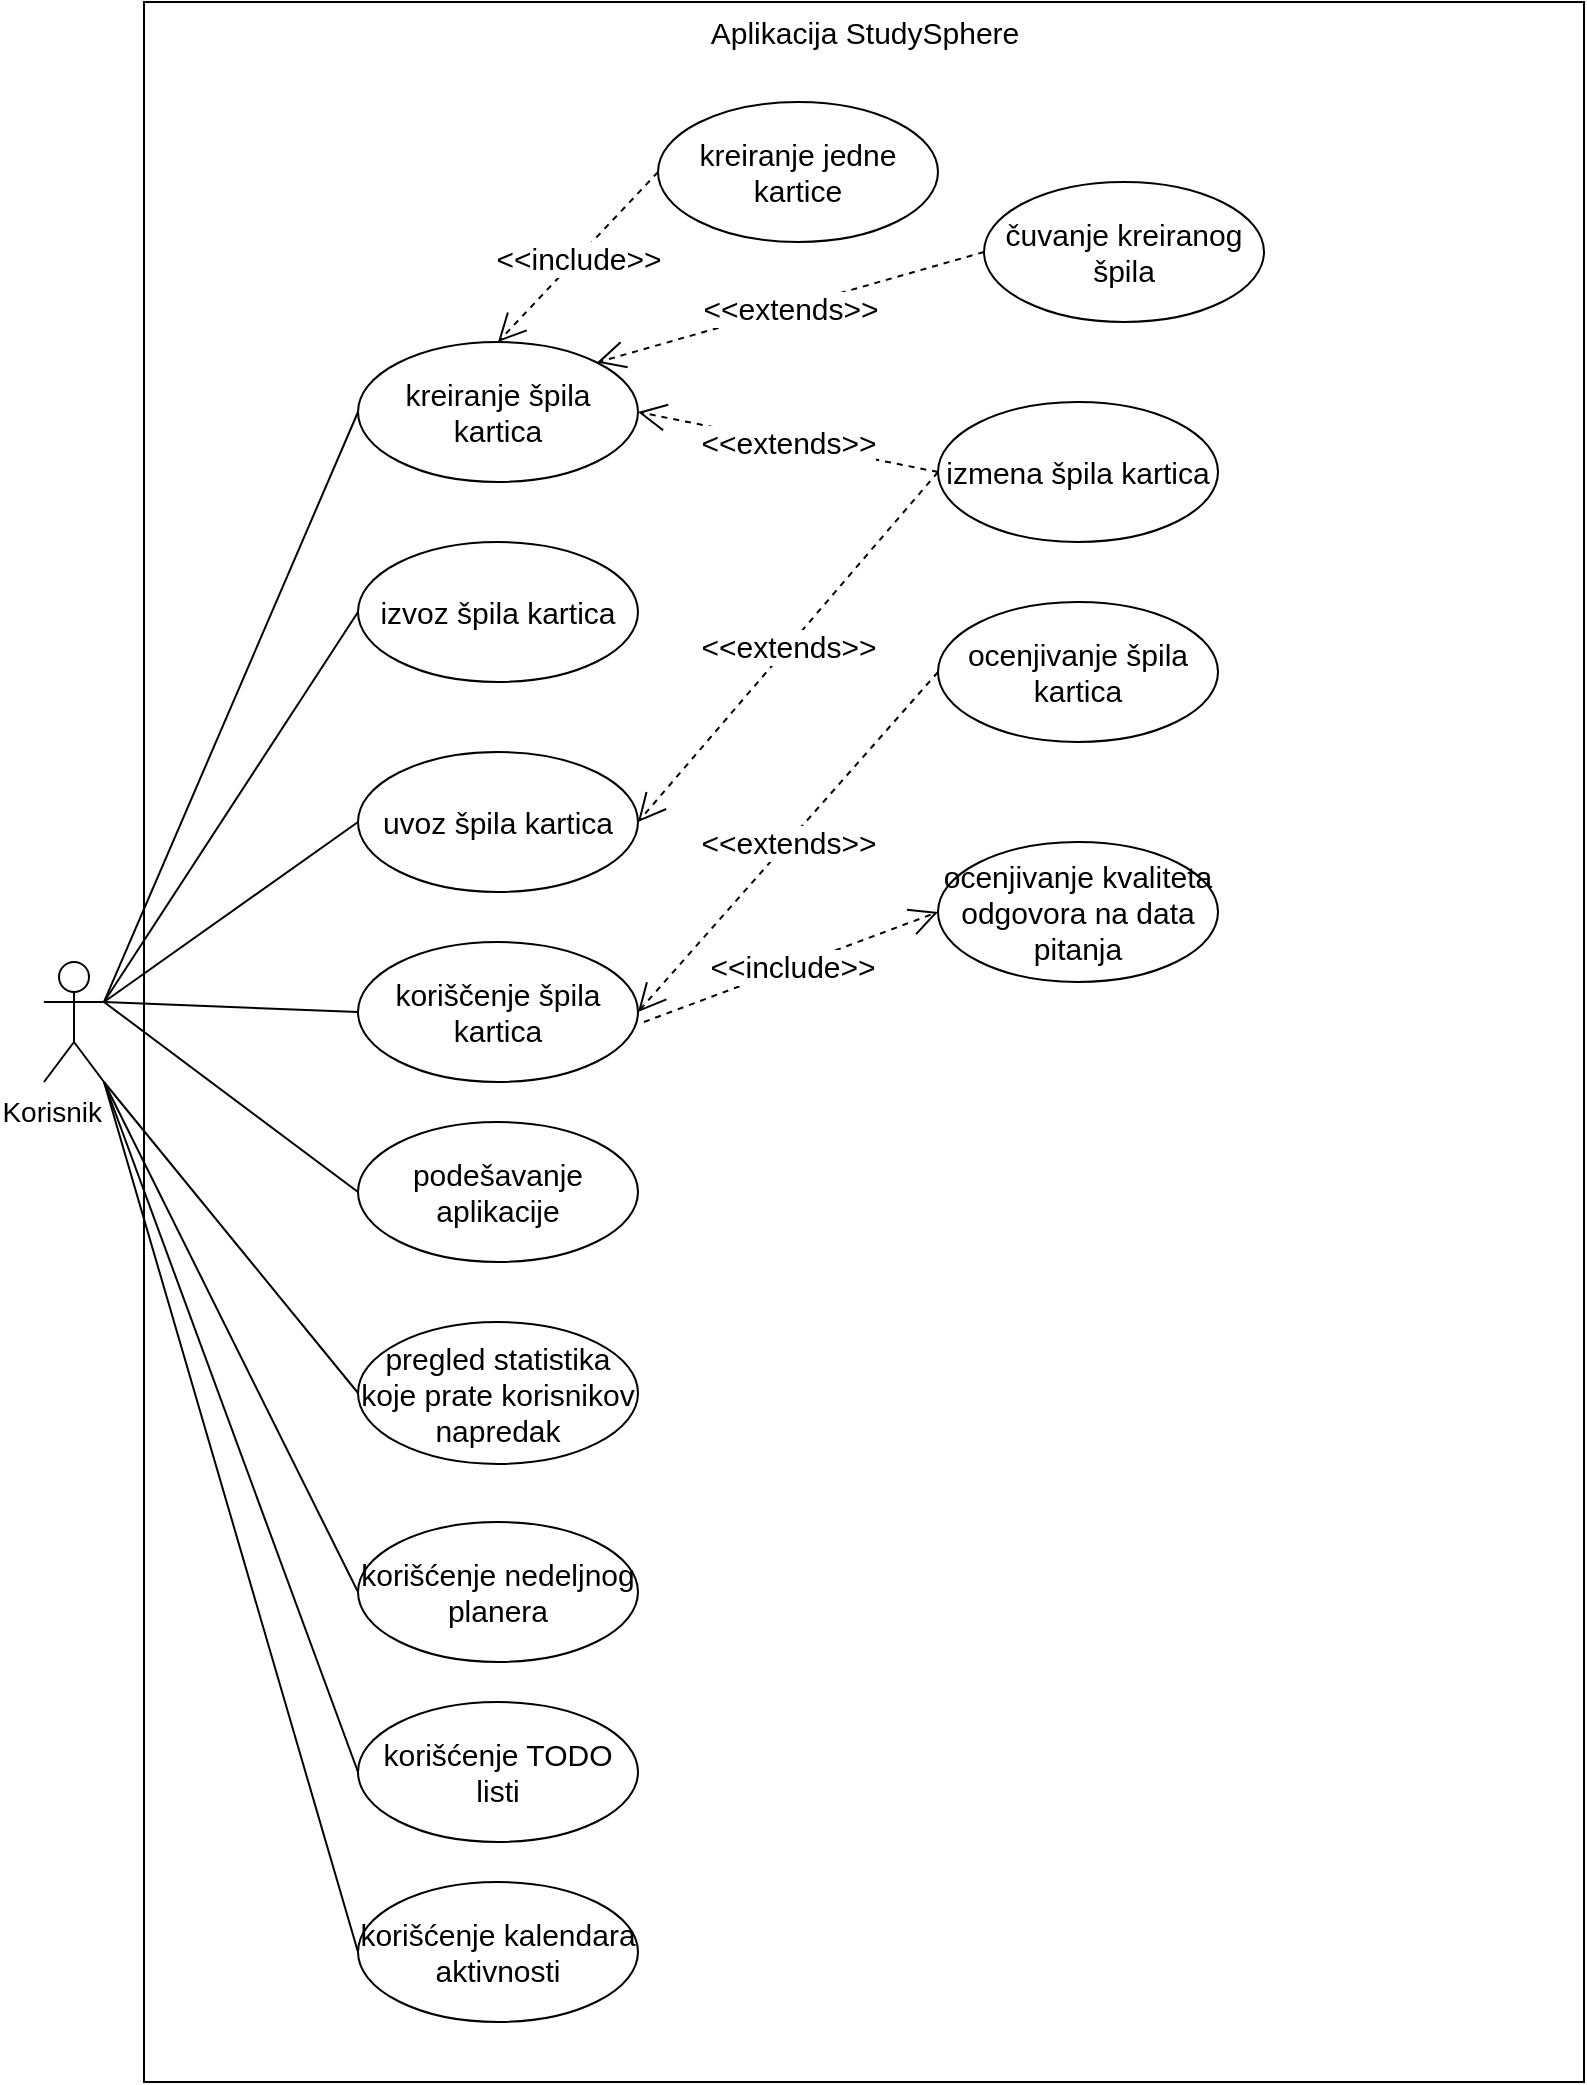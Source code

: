 <mxfile version="22.1.7" type="device">
  <diagram id="zjK6OgsOYJaDhMb_vuTh" name="Page-1">
    <mxGraphModel dx="1290" dy="530" grid="1" gridSize="10" guides="1" tooltips="1" connect="1" arrows="1" fold="1" page="1" pageScale="1" pageWidth="827" pageHeight="1169" math="0" shadow="0">
      <root>
        <mxCell id="0" />
        <mxCell id="1" parent="0" />
        <mxCell id="GpyQpe_mQj25Ungr1Uzp-6" value="Aplikacija StudySphere" style="html=1;align=center;verticalAlign=top;fontSize=15;" parent="1" vertex="1">
          <mxGeometry x="150" y="60" width="720" height="1040" as="geometry" />
        </mxCell>
        <object label="Korisnik" Korsnik="" id="GpyQpe_mQj25Ungr1Uzp-1">
          <mxCell style="shape=umlActor;verticalLabelPosition=bottom;verticalAlign=top;html=1;fontSize=14;align=right;" parent="1" vertex="1">
            <mxGeometry x="100" y="540" width="30" height="60" as="geometry" />
          </mxCell>
        </object>
        <mxCell id="GpyQpe_mQj25Ungr1Uzp-7" value="kreiranje špila kartica" style="ellipse;whiteSpace=wrap;html=1;fontSize=15;" parent="1" vertex="1">
          <mxGeometry x="257" y="230" width="140" height="70" as="geometry" />
        </mxCell>
        <mxCell id="GpyQpe_mQj25Ungr1Uzp-8" value="koriščenje špila kartica" style="ellipse;whiteSpace=wrap;html=1;fontSize=15;" parent="1" vertex="1">
          <mxGeometry x="257" y="530" width="140" height="70" as="geometry" />
        </mxCell>
        <mxCell id="GpyQpe_mQj25Ungr1Uzp-9" value="uvoz špila kartica" style="ellipse;whiteSpace=wrap;html=1;fontSize=15;" parent="1" vertex="1">
          <mxGeometry x="257" y="435" width="140" height="70" as="geometry" />
        </mxCell>
        <mxCell id="GpyQpe_mQj25Ungr1Uzp-10" value="izvoz špila kartica" style="ellipse;whiteSpace=wrap;html=1;fontSize=15;" parent="1" vertex="1">
          <mxGeometry x="257" y="330" width="140" height="70" as="geometry" />
        </mxCell>
        <mxCell id="GpyQpe_mQj25Ungr1Uzp-11" value="pregled statistika koje prate korisnikov napredak" style="ellipse;whiteSpace=wrap;html=1;fontSize=15;" parent="1" vertex="1">
          <mxGeometry x="257" y="720" width="140" height="71" as="geometry" />
        </mxCell>
        <mxCell id="GpyQpe_mQj25Ungr1Uzp-12" value="korišćenje nedeljnog planera" style="ellipse;whiteSpace=wrap;html=1;fontSize=15;" parent="1" vertex="1">
          <mxGeometry x="257" y="820" width="140" height="70" as="geometry" />
        </mxCell>
        <mxCell id="GpyQpe_mQj25Ungr1Uzp-13" value="korišćenje TODO listi" style="ellipse;whiteSpace=wrap;html=1;fontSize=15;" parent="1" vertex="1">
          <mxGeometry x="257" y="910" width="140" height="70" as="geometry" />
        </mxCell>
        <mxCell id="GpyQpe_mQj25Ungr1Uzp-14" value="korišćenje kalendara aktivnosti" style="ellipse;whiteSpace=wrap;html=1;fontSize=15;" parent="1" vertex="1">
          <mxGeometry x="257" y="1000" width="140" height="70" as="geometry" />
        </mxCell>
        <mxCell id="GpyQpe_mQj25Ungr1Uzp-15" value="izmena špila kartica" style="ellipse;whiteSpace=wrap;html=1;fontSize=15;" parent="1" vertex="1">
          <mxGeometry x="547" y="260" width="140" height="70" as="geometry" />
        </mxCell>
        <mxCell id="GpyQpe_mQj25Ungr1Uzp-16" value="ocenjivanje kvaliteta odgovora na data pitanja" style="ellipse;whiteSpace=wrap;html=1;fontSize=15;" parent="1" vertex="1">
          <mxGeometry x="547" y="480" width="140" height="70" as="geometry" />
        </mxCell>
        <mxCell id="GpyQpe_mQj25Ungr1Uzp-17" value="ocenjivanje špila kartica" style="ellipse;whiteSpace=wrap;html=1;fontSize=15;" parent="1" vertex="1">
          <mxGeometry x="547" y="360" width="140" height="70" as="geometry" />
        </mxCell>
        <mxCell id="GpyQpe_mQj25Ungr1Uzp-20" value="" style="endArrow=none;html=1;fontSize=15;exitX=1;exitY=0.333;exitDx=0;exitDy=0;exitPerimeter=0;entryX=0;entryY=0.5;entryDx=0;entryDy=0;" parent="1" source="GpyQpe_mQj25Ungr1Uzp-1" target="GpyQpe_mQj25Ungr1Uzp-7" edge="1">
          <mxGeometry width="50" height="50" relative="1" as="geometry">
            <mxPoint x="100" y="440" as="sourcePoint" />
            <mxPoint x="150" y="390" as="targetPoint" />
          </mxGeometry>
        </mxCell>
        <mxCell id="GpyQpe_mQj25Ungr1Uzp-21" value="" style="endArrow=none;html=1;fontSize=15;entryX=0;entryY=0.5;entryDx=0;entryDy=0;exitX=1;exitY=0.333;exitDx=0;exitDy=0;exitPerimeter=0;" parent="1" source="GpyQpe_mQj25Ungr1Uzp-1" target="GpyQpe_mQj25Ungr1Uzp-8" edge="1">
          <mxGeometry width="50" height="50" relative="1" as="geometry">
            <mxPoint x="130" y="700" as="sourcePoint" />
            <mxPoint x="180" y="650" as="targetPoint" />
          </mxGeometry>
        </mxCell>
        <mxCell id="GpyQpe_mQj25Ungr1Uzp-22" value="" style="endArrow=none;html=1;fontSize=15;entryX=0;entryY=0.5;entryDx=0;entryDy=0;exitX=1;exitY=0.333;exitDx=0;exitDy=0;exitPerimeter=0;" parent="1" source="GpyQpe_mQj25Ungr1Uzp-1" target="GpyQpe_mQj25Ungr1Uzp-9" edge="1">
          <mxGeometry width="50" height="50" relative="1" as="geometry">
            <mxPoint x="100" y="720" as="sourcePoint" />
            <mxPoint x="150" y="670" as="targetPoint" />
          </mxGeometry>
        </mxCell>
        <mxCell id="GpyQpe_mQj25Ungr1Uzp-23" value="" style="endArrow=none;html=1;fontSize=15;entryX=0;entryY=0.5;entryDx=0;entryDy=0;" parent="1" target="GpyQpe_mQj25Ungr1Uzp-10" edge="1">
          <mxGeometry width="50" height="50" relative="1" as="geometry">
            <mxPoint x="130" y="560" as="sourcePoint" />
            <mxPoint x="150" y="700" as="targetPoint" />
          </mxGeometry>
        </mxCell>
        <mxCell id="GpyQpe_mQj25Ungr1Uzp-24" value="" style="endArrow=none;html=1;fontSize=15;entryX=0;entryY=0.5;entryDx=0;entryDy=0;exitX=1;exitY=1;exitDx=0;exitDy=0;exitPerimeter=0;" parent="1" source="GpyQpe_mQj25Ungr1Uzp-1" target="GpyQpe_mQj25Ungr1Uzp-11" edge="1">
          <mxGeometry width="50" height="50" relative="1" as="geometry">
            <mxPoint x="110" y="780" as="sourcePoint" />
            <mxPoint x="160" y="730" as="targetPoint" />
          </mxGeometry>
        </mxCell>
        <mxCell id="GpyQpe_mQj25Ungr1Uzp-25" value="" style="endArrow=none;html=1;fontSize=15;entryX=0;entryY=0.5;entryDx=0;entryDy=0;" parent="1" target="GpyQpe_mQj25Ungr1Uzp-12" edge="1">
          <mxGeometry width="50" height="50" relative="1" as="geometry">
            <mxPoint x="130" y="600" as="sourcePoint" />
            <mxPoint x="130" y="730" as="targetPoint" />
          </mxGeometry>
        </mxCell>
        <mxCell id="GpyQpe_mQj25Ungr1Uzp-26" value="" style="endArrow=none;html=1;fontSize=15;entryX=0;entryY=0.5;entryDx=0;entryDy=0;exitX=1;exitY=1;exitDx=0;exitDy=0;exitPerimeter=0;" parent="1" source="GpyQpe_mQj25Ungr1Uzp-1" target="GpyQpe_mQj25Ungr1Uzp-13" edge="1">
          <mxGeometry width="50" height="50" relative="1" as="geometry">
            <mxPoint x="110" y="780" as="sourcePoint" />
            <mxPoint x="160" y="730" as="targetPoint" />
          </mxGeometry>
        </mxCell>
        <mxCell id="GpyQpe_mQj25Ungr1Uzp-27" value="" style="endArrow=none;html=1;fontSize=15;entryX=0;entryY=0.5;entryDx=0;entryDy=0;" parent="1" target="GpyQpe_mQj25Ungr1Uzp-14" edge="1">
          <mxGeometry width="50" height="50" relative="1" as="geometry">
            <mxPoint x="130" y="600" as="sourcePoint" />
            <mxPoint x="170" y="760" as="targetPoint" />
          </mxGeometry>
        </mxCell>
        <mxCell id="GpyQpe_mQj25Ungr1Uzp-29" value="&amp;lt;&amp;lt;extends&amp;gt;&amp;gt;" style="endArrow=open;endSize=12;dashed=1;html=1;fontSize=15;entryX=1;entryY=0.5;entryDx=0;entryDy=0;exitX=0;exitY=0.5;exitDx=0;exitDy=0;" parent="1" source="GpyQpe_mQj25Ungr1Uzp-17" target="GpyQpe_mQj25Ungr1Uzp-8" edge="1">
          <mxGeometry width="160" relative="1" as="geometry">
            <mxPoint x="447" y="570" as="sourcePoint" />
            <mxPoint x="607" y="570" as="targetPoint" />
          </mxGeometry>
        </mxCell>
        <mxCell id="GpyQpe_mQj25Ungr1Uzp-30" value="&amp;lt;&amp;lt;extends&amp;gt;&amp;gt;" style="endArrow=open;endSize=12;dashed=1;html=1;fontSize=15;entryX=1;entryY=0.5;entryDx=0;entryDy=0;exitX=0;exitY=0.5;exitDx=0;exitDy=0;" parent="1" source="GpyQpe_mQj25Ungr1Uzp-15" target="GpyQpe_mQj25Ungr1Uzp-7" edge="1">
          <mxGeometry width="160" relative="1" as="geometry">
            <mxPoint x="477" y="320" as="sourcePoint" />
            <mxPoint x="377" y="180" as="targetPoint" />
          </mxGeometry>
        </mxCell>
        <mxCell id="GpyQpe_mQj25Ungr1Uzp-32" value="kreiranje jedne kartice" style="ellipse;whiteSpace=wrap;html=1;fontSize=15;" parent="1" vertex="1">
          <mxGeometry x="407" y="110" width="140" height="70" as="geometry" />
        </mxCell>
        <mxCell id="GpyQpe_mQj25Ungr1Uzp-34" value="čuvanje kreiranog špila" style="ellipse;whiteSpace=wrap;html=1;fontSize=15;" parent="1" vertex="1">
          <mxGeometry x="570" y="150" width="140" height="70" as="geometry" />
        </mxCell>
        <mxCell id="GpyQpe_mQj25Ungr1Uzp-40" value="&amp;lt;&amp;lt;extends&amp;gt;&amp;gt;" style="endArrow=open;endSize=12;dashed=1;html=1;fontSize=15;entryX=1;entryY=0.5;entryDx=0;entryDy=0;exitX=0;exitY=0.5;exitDx=0;exitDy=0;" parent="1" source="GpyQpe_mQj25Ungr1Uzp-15" target="GpyQpe_mQj25Ungr1Uzp-9" edge="1">
          <mxGeometry width="160" relative="1" as="geometry">
            <mxPoint x="557" y="305" as="sourcePoint" />
            <mxPoint x="407" y="275" as="targetPoint" />
          </mxGeometry>
        </mxCell>
        <mxCell id="GpyQpe_mQj25Ungr1Uzp-41" value="&amp;lt;&amp;lt;include&amp;gt;&amp;gt;" style="endArrow=open;endSize=12;dashed=1;html=1;fontSize=15;entryX=0;entryY=0.5;entryDx=0;entryDy=0;" parent="1" target="GpyQpe_mQj25Ungr1Uzp-16" edge="1">
          <mxGeometry width="160" relative="1" as="geometry">
            <mxPoint x="400" y="570" as="sourcePoint" />
            <mxPoint x="417" y="285" as="targetPoint" />
          </mxGeometry>
        </mxCell>
        <mxCell id="5DbdMqT_OgdcS5fOnxSo-1" value="&lt;font style=&quot;font-size: 15px;&quot;&gt;podešavanje aplikacije&lt;/font&gt;" style="ellipse;whiteSpace=wrap;html=1;" parent="1" vertex="1">
          <mxGeometry x="257" y="620" width="140" height="70" as="geometry" />
        </mxCell>
        <mxCell id="5DbdMqT_OgdcS5fOnxSo-2" value="" style="endArrow=none;html=1;rounded=0;exitX=1;exitY=0.333;exitDx=0;exitDy=0;exitPerimeter=0;entryX=0;entryY=0.5;entryDx=0;entryDy=0;" parent="1" source="GpyQpe_mQj25Ungr1Uzp-1" target="5DbdMqT_OgdcS5fOnxSo-1" edge="1">
          <mxGeometry width="50" height="50" relative="1" as="geometry">
            <mxPoint x="400" y="620" as="sourcePoint" />
            <mxPoint x="450" y="570" as="targetPoint" />
          </mxGeometry>
        </mxCell>
        <mxCell id="qYpzXCcv1cgltR6AatZ6-2" value="&amp;lt;&amp;lt;extends&amp;gt;&amp;gt;" style="endArrow=open;endSize=12;dashed=1;html=1;fontSize=15;entryX=1;entryY=0;entryDx=0;entryDy=0;exitX=0;exitY=0.5;exitDx=0;exitDy=0;" edge="1" parent="1" source="GpyQpe_mQj25Ungr1Uzp-34" target="GpyQpe_mQj25Ungr1Uzp-7">
          <mxGeometry width="160" relative="1" as="geometry">
            <mxPoint x="557" y="305" as="sourcePoint" />
            <mxPoint x="407" y="275" as="targetPoint" />
          </mxGeometry>
        </mxCell>
        <mxCell id="qYpzXCcv1cgltR6AatZ6-3" value="&amp;lt;&amp;lt;include&amp;gt;&amp;gt;" style="endArrow=open;endSize=12;dashed=1;html=1;fontSize=15;entryX=0.5;entryY=0;entryDx=0;entryDy=0;exitX=0;exitY=0.5;exitDx=0;exitDy=0;" edge="1" parent="1" source="GpyQpe_mQj25Ungr1Uzp-32" target="GpyQpe_mQj25Ungr1Uzp-7">
          <mxGeometry width="160" relative="1" as="geometry">
            <mxPoint x="410" y="580" as="sourcePoint" />
            <mxPoint x="557" y="525" as="targetPoint" />
          </mxGeometry>
        </mxCell>
      </root>
    </mxGraphModel>
  </diagram>
</mxfile>

